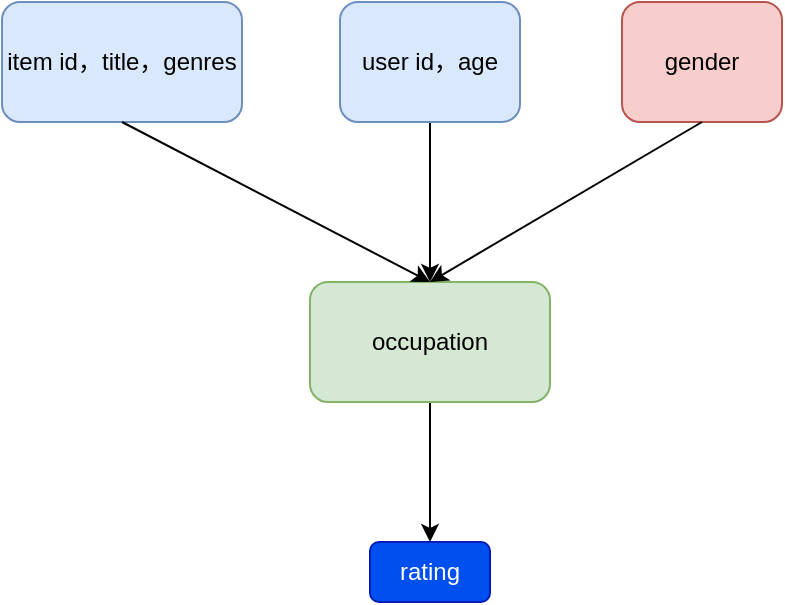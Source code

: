 <mxfile version="23.0.2" type="github">
  <diagram name="第 1 页" id="PcGPSTA22wv9uX0VlDKi">
    <mxGraphModel dx="809" dy="435" grid="1" gridSize="10" guides="1" tooltips="1" connect="1" arrows="1" fold="1" page="1" pageScale="1" pageWidth="827" pageHeight="1169" math="0" shadow="0">
      <root>
        <mxCell id="0" />
        <mxCell id="1" parent="0" />
        <mxCell id="9HHtFwivhYvipi38CLGD-9" style="edgeStyle=orthogonalEdgeStyle;rounded=0;orthogonalLoop=1;jettySize=auto;html=1;entryX=0.5;entryY=0;entryDx=0;entryDy=0;" edge="1" parent="1" source="9HHtFwivhYvipi38CLGD-1" target="9HHtFwivhYvipi38CLGD-2">
          <mxGeometry relative="1" as="geometry" />
        </mxCell>
        <mxCell id="9HHtFwivhYvipi38CLGD-1" value="user id，age" style="rounded=1;whiteSpace=wrap;html=1;fillColor=#dae8fc;strokeColor=#6c8ebf;" vertex="1" parent="1">
          <mxGeometry x="339" y="60" width="90" height="60" as="geometry" />
        </mxCell>
        <mxCell id="9HHtFwivhYvipi38CLGD-13" style="edgeStyle=orthogonalEdgeStyle;rounded=0;orthogonalLoop=1;jettySize=auto;html=1;entryX=0.5;entryY=0;entryDx=0;entryDy=0;" edge="1" parent="1" source="9HHtFwivhYvipi38CLGD-2" target="9HHtFwivhYvipi38CLGD-5">
          <mxGeometry relative="1" as="geometry" />
        </mxCell>
        <mxCell id="9HHtFwivhYvipi38CLGD-2" value="occupation" style="rounded=1;whiteSpace=wrap;html=1;fillColor=#d5e8d4;strokeColor=#82b366;" vertex="1" parent="1">
          <mxGeometry x="324" y="200" width="120" height="60" as="geometry" />
        </mxCell>
        <mxCell id="9HHtFwivhYvipi38CLGD-3" value="item id，title，genres" style="rounded=1;whiteSpace=wrap;html=1;fillColor=#dae8fc;strokeColor=#6c8ebf;" vertex="1" parent="1">
          <mxGeometry x="170" y="60" width="120" height="60" as="geometry" />
        </mxCell>
        <mxCell id="9HHtFwivhYvipi38CLGD-4" value="gender" style="rounded=1;whiteSpace=wrap;html=1;fillColor=#f8cecc;strokeColor=#b85450;" vertex="1" parent="1">
          <mxGeometry x="480" y="60" width="80" height="60" as="geometry" />
        </mxCell>
        <mxCell id="9HHtFwivhYvipi38CLGD-5" value="rating" style="rounded=1;whiteSpace=wrap;html=1;fillColor=#0050ef;fontColor=#ffffff;strokeColor=#001DBC;" vertex="1" parent="1">
          <mxGeometry x="354" y="330" width="60" height="30" as="geometry" />
        </mxCell>
        <mxCell id="9HHtFwivhYvipi38CLGD-8" value="" style="endArrow=classic;html=1;rounded=0;exitX=0.5;exitY=1;exitDx=0;exitDy=0;" edge="1" parent="1" source="9HHtFwivhYvipi38CLGD-3">
          <mxGeometry width="50" height="50" relative="1" as="geometry">
            <mxPoint x="360" y="260" as="sourcePoint" />
            <mxPoint x="384" y="200" as="targetPoint" />
          </mxGeometry>
        </mxCell>
        <mxCell id="9HHtFwivhYvipi38CLGD-12" value="" style="endArrow=classic;html=1;rounded=0;exitX=0.5;exitY=1;exitDx=0;exitDy=0;entryX=0.5;entryY=0;entryDx=0;entryDy=0;" edge="1" parent="1" source="9HHtFwivhYvipi38CLGD-4" target="9HHtFwivhYvipi38CLGD-2">
          <mxGeometry width="50" height="50" relative="1" as="geometry">
            <mxPoint x="360" y="260" as="sourcePoint" />
            <mxPoint x="330" y="290" as="targetPoint" />
          </mxGeometry>
        </mxCell>
      </root>
    </mxGraphModel>
  </diagram>
</mxfile>
